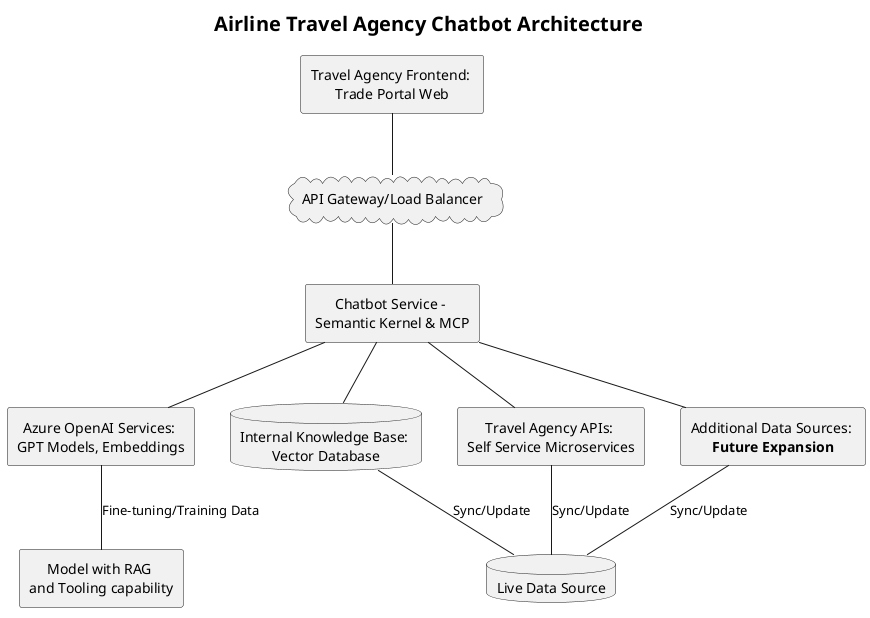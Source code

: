 @startuml
skinparam handwritten false
skinparam shadowing false
skinparam titleFontSize 20
skinparam defaultTextAlignment center

title Airline Travel Agency Chatbot Architecture

rectangle "Travel Agency Frontend: \nTrade Portal Web" as A
cloud "API Gateway/Load Balancer" as B
rectangle "Chatbot Service - \nSemantic Kernel & MCP" as C
rectangle "Azure OpenAI Services: \nGPT Models, Embeddings" as D
database "Internal Knowledge Base: \nVector Database" as E
rectangle "Travel Agency APIs: \nSelf Service Microservices" as F
rectangle "Additional Data Sources: \n**Future Expansion**" as G
rectangle "Model with RAG \nand Tooling capability" as H
database "Live Data Source" as I

A -- B
B -- C

C -- D
C -- E
C -- F
C -- G

D -- H : Fine-tuning/Training Data
E -- I : Sync/Update
F -- I : Sync/Update
G -- I : Sync/Update

@enduml